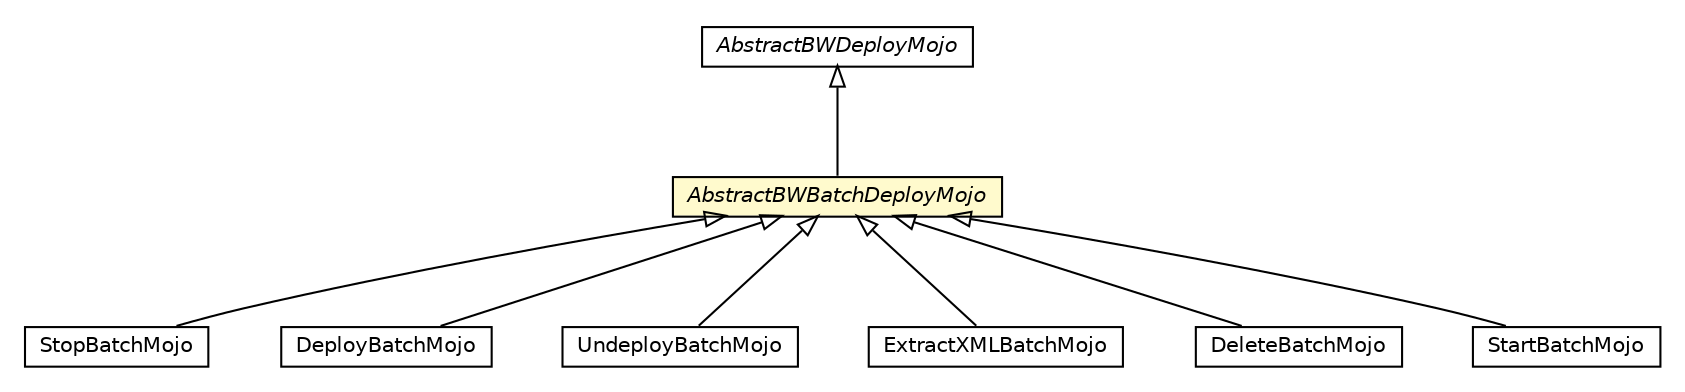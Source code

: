 #!/usr/local/bin/dot
#
# Class diagram 
# Generated by UMLGraph version R5_6-24-gf6e263 (http://www.umlgraph.org/)
#

digraph G {
	edge [fontname="Helvetica",fontsize=10,labelfontname="Helvetica",labelfontsize=10];
	node [fontname="Helvetica",fontsize=10,shape=plaintext];
	nodesep=0.25;
	ranksep=0.5;
	// fr.fastconnect.factory.tibco.bw.maven.deployment.AbstractBWDeployMojo
	c815 [label=<<table title="fr.fastconnect.factory.tibco.bw.maven.deployment.AbstractBWDeployMojo" border="0" cellborder="1" cellspacing="0" cellpadding="2" port="p" href="../AbstractBWDeployMojo.html">
		<tr><td><table border="0" cellspacing="0" cellpadding="1">
<tr><td align="center" balign="center"><font face="Helvetica-Oblique"> AbstractBWDeployMojo </font></td></tr>
		</table></td></tr>
		</table>>, URL="../AbstractBWDeployMojo.html", fontname="Helvetica", fontcolor="black", fontsize=10.0];
	// fr.fastconnect.factory.tibco.bw.maven.deployment.batch.StopBatchMojo
	c816 [label=<<table title="fr.fastconnect.factory.tibco.bw.maven.deployment.batch.StopBatchMojo" border="0" cellborder="1" cellspacing="0" cellpadding="2" port="p" href="./StopBatchMojo.html">
		<tr><td><table border="0" cellspacing="0" cellpadding="1">
<tr><td align="center" balign="center"> StopBatchMojo </td></tr>
		</table></td></tr>
		</table>>, URL="./StopBatchMojo.html", fontname="Helvetica", fontcolor="black", fontsize=10.0];
	// fr.fastconnect.factory.tibco.bw.maven.deployment.batch.DeployBatchMojo
	c817 [label=<<table title="fr.fastconnect.factory.tibco.bw.maven.deployment.batch.DeployBatchMojo" border="0" cellborder="1" cellspacing="0" cellpadding="2" port="p" href="./DeployBatchMojo.html">
		<tr><td><table border="0" cellspacing="0" cellpadding="1">
<tr><td align="center" balign="center"> DeployBatchMojo </td></tr>
		</table></td></tr>
		</table>>, URL="./DeployBatchMojo.html", fontname="Helvetica", fontcolor="black", fontsize=10.0];
	// fr.fastconnect.factory.tibco.bw.maven.deployment.batch.UndeployBatchMojo
	c818 [label=<<table title="fr.fastconnect.factory.tibco.bw.maven.deployment.batch.UndeployBatchMojo" border="0" cellborder="1" cellspacing="0" cellpadding="2" port="p" href="./UndeployBatchMojo.html">
		<tr><td><table border="0" cellspacing="0" cellpadding="1">
<tr><td align="center" balign="center"> UndeployBatchMojo </td></tr>
		</table></td></tr>
		</table>>, URL="./UndeployBatchMojo.html", fontname="Helvetica", fontcolor="black", fontsize=10.0];
	// fr.fastconnect.factory.tibco.bw.maven.deployment.batch.ExtractXMLBatchMojo
	c819 [label=<<table title="fr.fastconnect.factory.tibco.bw.maven.deployment.batch.ExtractXMLBatchMojo" border="0" cellborder="1" cellspacing="0" cellpadding="2" port="p" href="./ExtractXMLBatchMojo.html">
		<tr><td><table border="0" cellspacing="0" cellpadding="1">
<tr><td align="center" balign="center"> ExtractXMLBatchMojo </td></tr>
		</table></td></tr>
		</table>>, URL="./ExtractXMLBatchMojo.html", fontname="Helvetica", fontcolor="black", fontsize=10.0];
	// fr.fastconnect.factory.tibco.bw.maven.deployment.batch.DeleteBatchMojo
	c820 [label=<<table title="fr.fastconnect.factory.tibco.bw.maven.deployment.batch.DeleteBatchMojo" border="0" cellborder="1" cellspacing="0" cellpadding="2" port="p" href="./DeleteBatchMojo.html">
		<tr><td><table border="0" cellspacing="0" cellpadding="1">
<tr><td align="center" balign="center"> DeleteBatchMojo </td></tr>
		</table></td></tr>
		</table>>, URL="./DeleteBatchMojo.html", fontname="Helvetica", fontcolor="black", fontsize=10.0];
	// fr.fastconnect.factory.tibco.bw.maven.deployment.batch.AbstractBWBatchDeployMojo
	c821 [label=<<table title="fr.fastconnect.factory.tibco.bw.maven.deployment.batch.AbstractBWBatchDeployMojo" border="0" cellborder="1" cellspacing="0" cellpadding="2" port="p" bgcolor="lemonChiffon" href="./AbstractBWBatchDeployMojo.html">
		<tr><td><table border="0" cellspacing="0" cellpadding="1">
<tr><td align="center" balign="center"><font face="Helvetica-Oblique"> AbstractBWBatchDeployMojo </font></td></tr>
		</table></td></tr>
		</table>>, URL="./AbstractBWBatchDeployMojo.html", fontname="Helvetica", fontcolor="black", fontsize=10.0];
	// fr.fastconnect.factory.tibco.bw.maven.deployment.batch.StartBatchMojo
	c822 [label=<<table title="fr.fastconnect.factory.tibco.bw.maven.deployment.batch.StartBatchMojo" border="0" cellborder="1" cellspacing="0" cellpadding="2" port="p" href="./StartBatchMojo.html">
		<tr><td><table border="0" cellspacing="0" cellpadding="1">
<tr><td align="center" balign="center"> StartBatchMojo </td></tr>
		</table></td></tr>
		</table>>, URL="./StartBatchMojo.html", fontname="Helvetica", fontcolor="black", fontsize=10.0];
	//fr.fastconnect.factory.tibco.bw.maven.deployment.batch.StopBatchMojo extends fr.fastconnect.factory.tibco.bw.maven.deployment.batch.AbstractBWBatchDeployMojo
	c821:p -> c816:p [dir=back,arrowtail=empty];
	//fr.fastconnect.factory.tibco.bw.maven.deployment.batch.DeployBatchMojo extends fr.fastconnect.factory.tibco.bw.maven.deployment.batch.AbstractBWBatchDeployMojo
	c821:p -> c817:p [dir=back,arrowtail=empty];
	//fr.fastconnect.factory.tibco.bw.maven.deployment.batch.UndeployBatchMojo extends fr.fastconnect.factory.tibco.bw.maven.deployment.batch.AbstractBWBatchDeployMojo
	c821:p -> c818:p [dir=back,arrowtail=empty];
	//fr.fastconnect.factory.tibco.bw.maven.deployment.batch.ExtractXMLBatchMojo extends fr.fastconnect.factory.tibco.bw.maven.deployment.batch.AbstractBWBatchDeployMojo
	c821:p -> c819:p [dir=back,arrowtail=empty];
	//fr.fastconnect.factory.tibco.bw.maven.deployment.batch.DeleteBatchMojo extends fr.fastconnect.factory.tibco.bw.maven.deployment.batch.AbstractBWBatchDeployMojo
	c821:p -> c820:p [dir=back,arrowtail=empty];
	//fr.fastconnect.factory.tibco.bw.maven.deployment.batch.AbstractBWBatchDeployMojo extends fr.fastconnect.factory.tibco.bw.maven.deployment.AbstractBWDeployMojo
	c815:p -> c821:p [dir=back,arrowtail=empty];
	//fr.fastconnect.factory.tibco.bw.maven.deployment.batch.StartBatchMojo extends fr.fastconnect.factory.tibco.bw.maven.deployment.batch.AbstractBWBatchDeployMojo
	c821:p -> c822:p [dir=back,arrowtail=empty];
}

